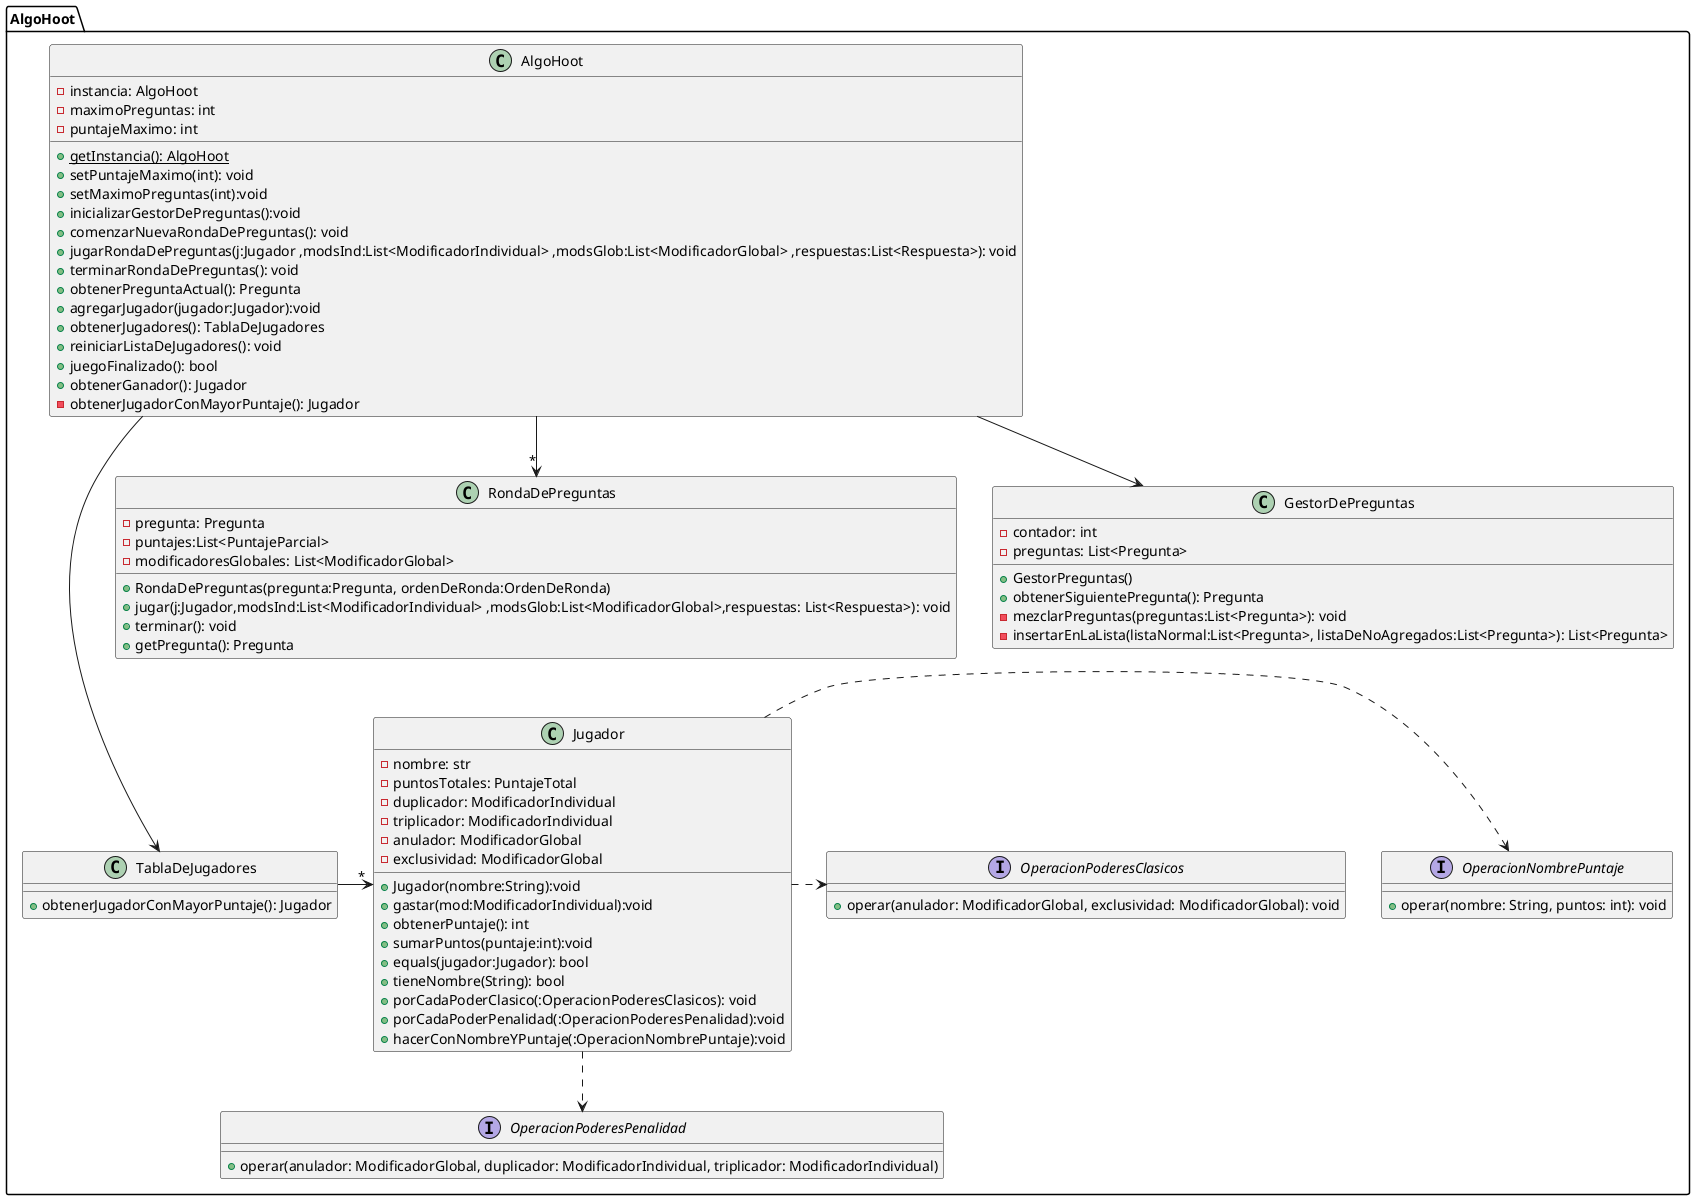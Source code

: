@startuml
'https://plantuml.com/class-diagram
package AlgoHoot {

class AlgoHoot {
    - instancia: AlgoHoot
    - maximoPreguntas: int
    - puntajeMaximo: int
    + {static}getInstancia(): AlgoHoot
    + setPuntajeMaximo(int): void
    + setMaximoPreguntas(int):void
    + inicializarGestorDePreguntas():void
    + comenzarNuevaRondaDePreguntas(): void
    + jugarRondaDePreguntas(j:Jugador ,modsInd:List<ModificadorIndividual> ,modsGlob:List<ModificadorGlobal> ,respuestas:List<Respuesta>): void
    + terminarRondaDePreguntas(): void
    + obtenerPreguntaActual(): Pregunta
    + agregarJugador(jugador:Jugador):void
    + obtenerJugadores(): TablaDeJugadores
    + reiniciarListaDeJugadores(): void
    + juegoFinalizado(): bool
    + obtenerGanador(): Jugador
    - obtenerJugadorConMayorPuntaje(): Jugador
}

class RondaDePreguntas {
    - pregunta: Pregunta
    - puntajes:List<PuntajeParcial>
    - modificadoresGlobales: List<ModificadorGlobal>
    + RondaDePreguntas(pregunta:Pregunta, ordenDeRonda:OrdenDeRonda)
    + jugar(j:Jugador,modsInd:List<ModificadorIndividual> ,modsGlob:List<ModificadorGlobal>,respuestas: List<Respuesta>): void
    + terminar(): void
    + getPregunta(): Pregunta
}

class GestorDePreguntas {
    - contador: int
    - preguntas: List<Pregunta>
    + GestorPreguntas()
    + obtenerSiguientePregunta(): Pregunta
    - mezclarPreguntas(preguntas:List<Pregunta>): void
    - insertarEnLaLista(listaNormal:List<Pregunta>, listaDeNoAgregados:List<Pregunta>): List<Pregunta>
}

class Jugador {
    - nombre: str
    - puntosTotales: PuntajeTotal
    - duplicador: ModificadorIndividual
    - triplicador: ModificadorIndividual
    - anulador: ModificadorGlobal
    - exclusividad: ModificadorGlobal
    + Jugador(nombre:String):void
    + gastar(mod:ModificadorIndividual):void
    + obtenerPuntaje(): int
    + sumarPuntos(puntaje:int):void
    + equals(jugador:Jugador): bool
    + tieneNombre(String): bool
    + porCadaPoderClasico(:OperacionPoderesClasicos): void
    + porCadaPoderPenalidad(:OperacionPoderesPenalidad):void
    + hacerConNombreYPuntaje(:OperacionNombrePuntaje):void
}



class TablaDeJugadores {
    + obtenerJugadorConMayorPuntaje(): Jugador
}

interface OperacionPoderesClasicos {
    + operar(anulador: ModificadorGlobal, exclusividad: ModificadorGlobal): void
}
interface OperacionNombrePuntaje {
    + operar(nombre: String, puntos: int): void
}
interface OperacionPoderesPenalidad {
    + operar(anulador: ModificadorGlobal, duplicador: ModificadorIndividual, triplicador: ModificadorIndividual)
}



AlgoHoot --> "*" RondaDePreguntas
AlgoHoot --> GestorDePreguntas
AlgoHoot ---> TablaDeJugadores

TablaDeJugadores -right-> "*" Jugador

Jugador .> OperacionNombrePuntaje
Jugador .> OperacionPoderesClasicos
Jugador ..> OperacionPoderesPenalidad

@enduml